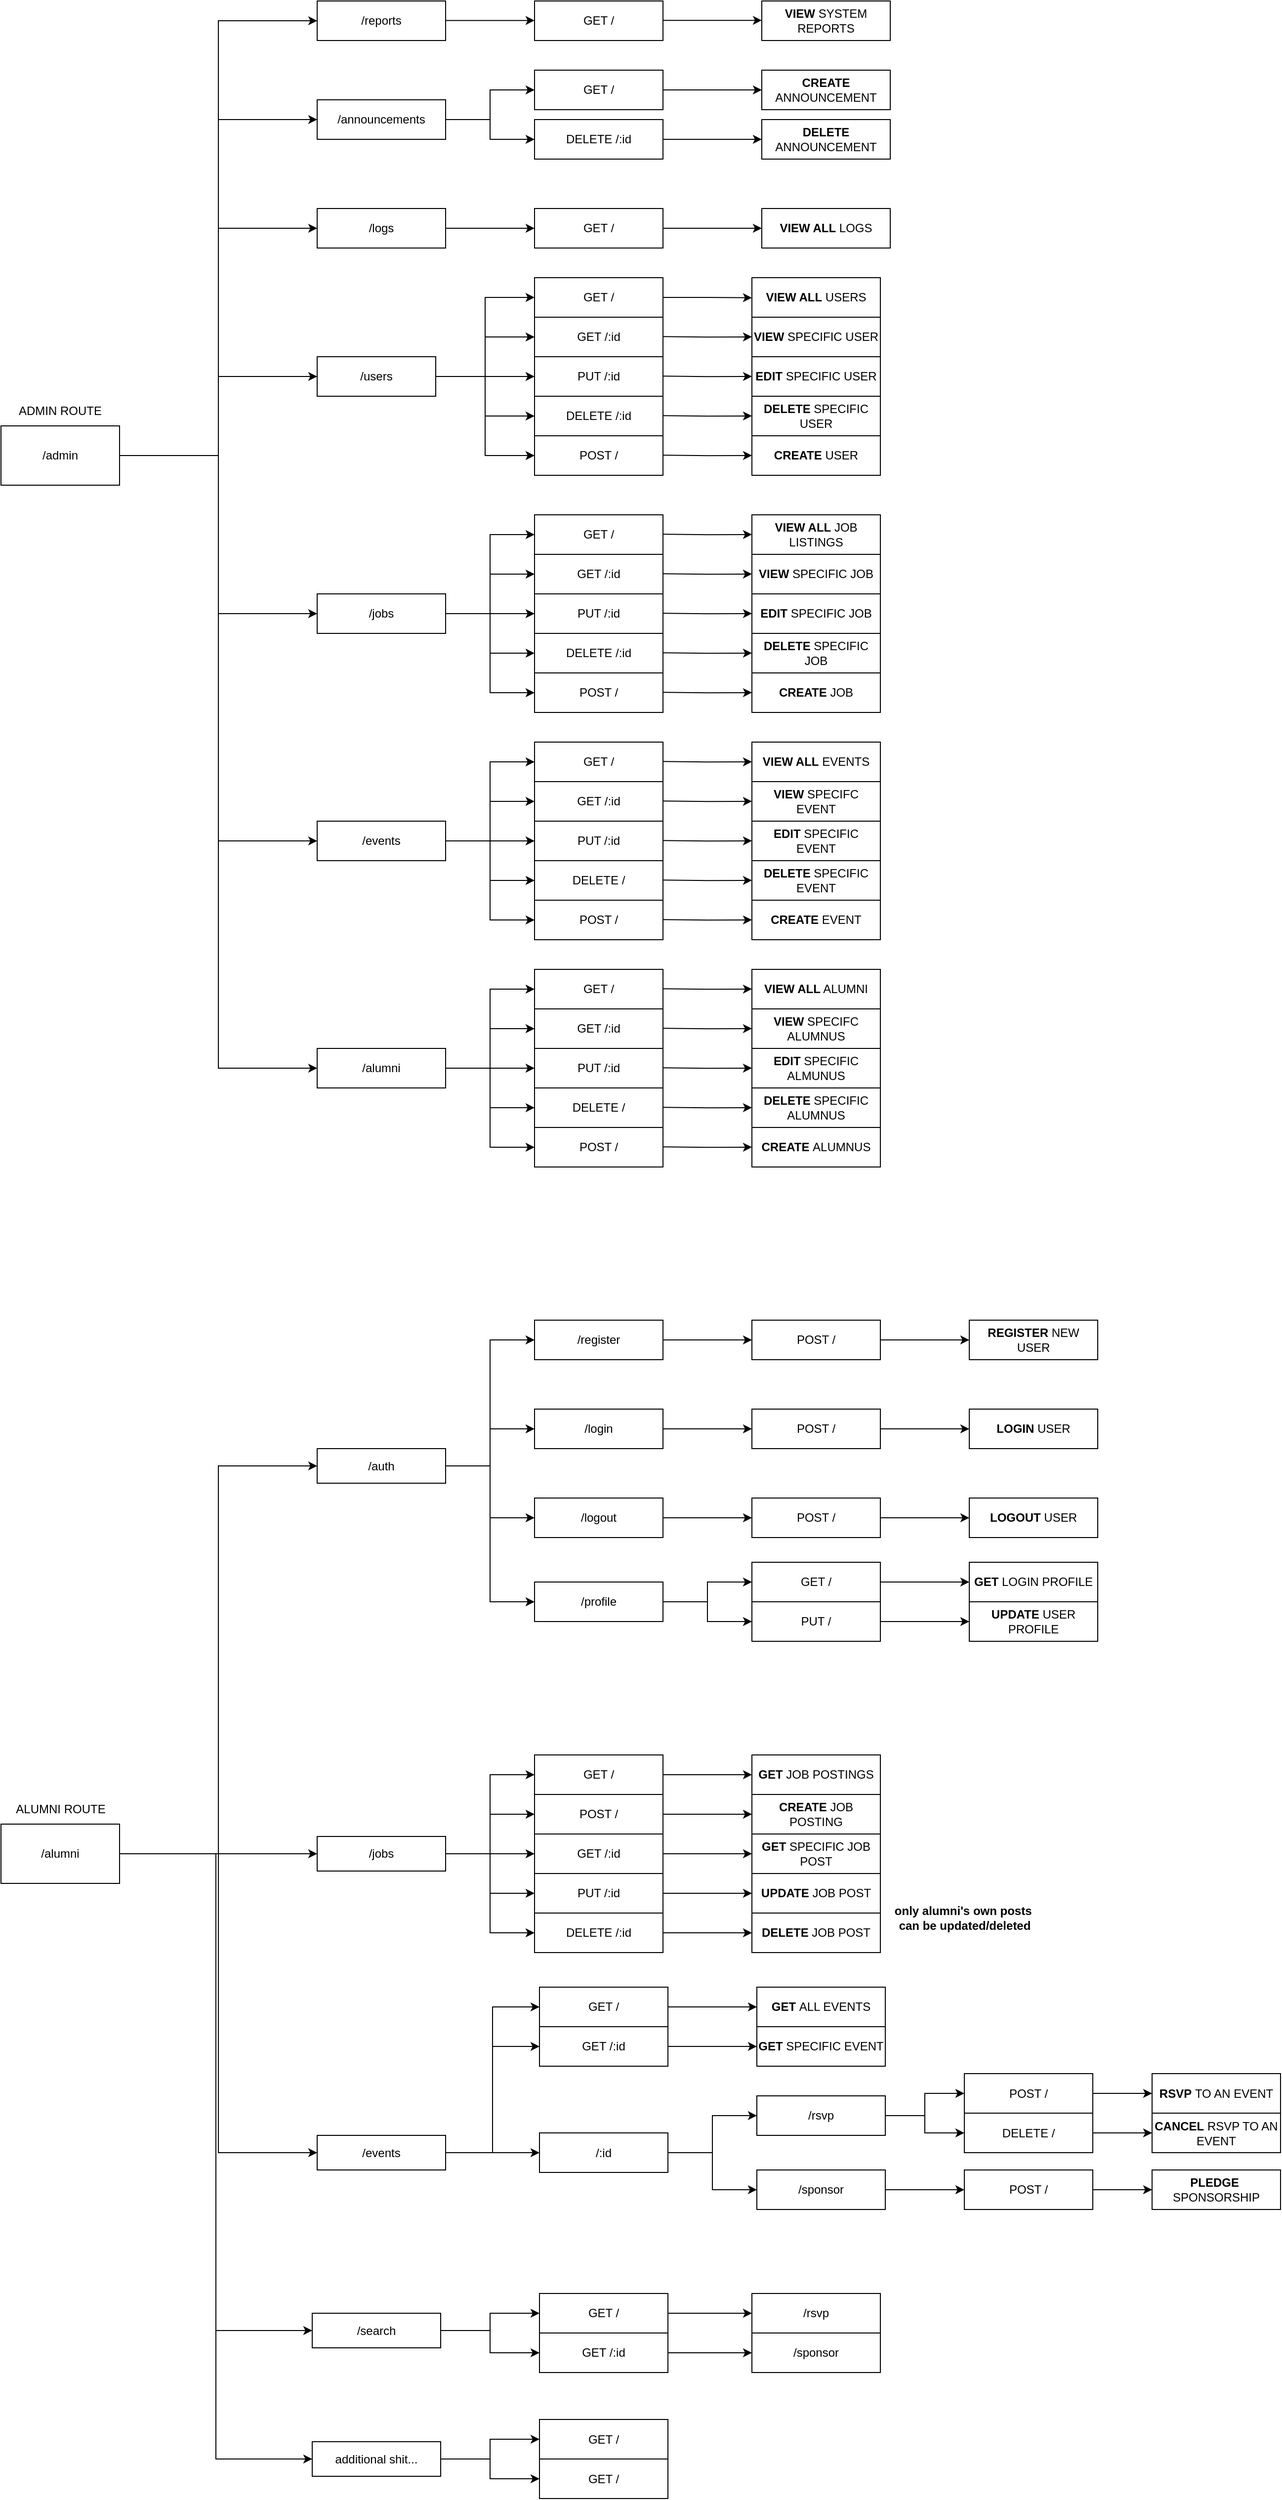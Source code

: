 <mxfile version="26.1.0">
  <diagram name="Page-1" id="yUIQEgfvc2s9LK88B_hY">
    <mxGraphModel grid="1" page="1" gridSize="10" guides="1" tooltips="1" connect="1" arrows="1" fold="1" pageScale="1" pageWidth="850" pageHeight="1100" background="#ffffff" math="0" shadow="0">
      <root>
        <mxCell id="0" />
        <mxCell id="1" parent="0" />
        <mxCell id="T10AydhiS3elsxW2Z5b7-191" style="edgeStyle=orthogonalEdgeStyle;rounded=0;orthogonalLoop=1;jettySize=auto;html=1;entryX=0;entryY=0.5;entryDx=0;entryDy=0;" edge="1" parent="1" source="T10AydhiS3elsxW2Z5b7-1" target="T10AydhiS3elsxW2Z5b7-16">
          <mxGeometry relative="1" as="geometry" />
        </mxCell>
        <mxCell id="T10AydhiS3elsxW2Z5b7-192" style="edgeStyle=orthogonalEdgeStyle;rounded=0;orthogonalLoop=1;jettySize=auto;html=1;entryX=0;entryY=0.5;entryDx=0;entryDy=0;" edge="1" parent="1" source="T10AydhiS3elsxW2Z5b7-1" target="T10AydhiS3elsxW2Z5b7-49">
          <mxGeometry relative="1" as="geometry" />
        </mxCell>
        <mxCell id="T10AydhiS3elsxW2Z5b7-193" style="edgeStyle=orthogonalEdgeStyle;rounded=0;orthogonalLoop=1;jettySize=auto;html=1;entryX=0;entryY=0.5;entryDx=0;entryDy=0;" edge="1" parent="1" source="T10AydhiS3elsxW2Z5b7-1" target="T10AydhiS3elsxW2Z5b7-72">
          <mxGeometry relative="1" as="geometry" />
        </mxCell>
        <mxCell id="T10AydhiS3elsxW2Z5b7-194" style="edgeStyle=orthogonalEdgeStyle;rounded=0;orthogonalLoop=1;jettySize=auto;html=1;entryX=0;entryY=0.5;entryDx=0;entryDy=0;" edge="1" parent="1" source="T10AydhiS3elsxW2Z5b7-1" target="T10AydhiS3elsxW2Z5b7-106">
          <mxGeometry relative="1" as="geometry" />
        </mxCell>
        <mxCell id="T10AydhiS3elsxW2Z5b7-195" style="edgeStyle=orthogonalEdgeStyle;rounded=0;orthogonalLoop=1;jettySize=auto;html=1;entryX=0;entryY=0.5;entryDx=0;entryDy=0;" edge="1" parent="1" source="T10AydhiS3elsxW2Z5b7-1" target="T10AydhiS3elsxW2Z5b7-11">
          <mxGeometry relative="1" as="geometry" />
        </mxCell>
        <mxCell id="T10AydhiS3elsxW2Z5b7-196" style="edgeStyle=orthogonalEdgeStyle;rounded=0;orthogonalLoop=1;jettySize=auto;html=1;entryX=0;entryY=0.5;entryDx=0;entryDy=0;" edge="1" parent="1" source="T10AydhiS3elsxW2Z5b7-1" target="T10AydhiS3elsxW2Z5b7-135">
          <mxGeometry relative="1" as="geometry" />
        </mxCell>
        <mxCell id="T10AydhiS3elsxW2Z5b7-197" style="edgeStyle=orthogonalEdgeStyle;rounded=0;orthogonalLoop=1;jettySize=auto;html=1;entryX=0;entryY=0.5;entryDx=0;entryDy=0;" edge="1" parent="1" source="T10AydhiS3elsxW2Z5b7-1" target="T10AydhiS3elsxW2Z5b7-153">
          <mxGeometry relative="1" as="geometry" />
        </mxCell>
        <mxCell id="T10AydhiS3elsxW2Z5b7-1" value="/admin" style="rounded=0;whiteSpace=wrap;html=1;" vertex="1" parent="1">
          <mxGeometry y="250" width="120" height="60" as="geometry" />
        </mxCell>
        <mxCell id="T10AydhiS3elsxW2Z5b7-19" style="edgeStyle=orthogonalEdgeStyle;rounded=0;orthogonalLoop=1;jettySize=auto;html=1;entryX=0;entryY=0.5;entryDx=0;entryDy=0;" edge="1" parent="1" source="T10AydhiS3elsxW2Z5b7-11" target="T10AydhiS3elsxW2Z5b7-20">
          <mxGeometry relative="1" as="geometry">
            <mxPoint x="540" y="80" as="targetPoint" />
          </mxGeometry>
        </mxCell>
        <mxCell id="T10AydhiS3elsxW2Z5b7-11" value="/logs" style="rounded=0;whiteSpace=wrap;html=1;" vertex="1" parent="1">
          <mxGeometry x="320" y="30" width="130" height="40" as="geometry" />
        </mxCell>
        <mxCell id="T10AydhiS3elsxW2Z5b7-160" style="edgeStyle=orthogonalEdgeStyle;rounded=0;orthogonalLoop=1;jettySize=auto;html=1;entryX=0;entryY=0.5;entryDx=0;entryDy=0;" edge="1" parent="1" source="T10AydhiS3elsxW2Z5b7-16" target="T10AydhiS3elsxW2Z5b7-21">
          <mxGeometry relative="1" as="geometry" />
        </mxCell>
        <mxCell id="T10AydhiS3elsxW2Z5b7-161" style="edgeStyle=orthogonalEdgeStyle;rounded=0;orthogonalLoop=1;jettySize=auto;html=1;" edge="1" parent="1" source="T10AydhiS3elsxW2Z5b7-16" target="T10AydhiS3elsxW2Z5b7-101">
          <mxGeometry relative="1" as="geometry" />
        </mxCell>
        <mxCell id="T10AydhiS3elsxW2Z5b7-162" style="edgeStyle=orthogonalEdgeStyle;rounded=0;orthogonalLoop=1;jettySize=auto;html=1;entryX=0;entryY=0.5;entryDx=0;entryDy=0;" edge="1" parent="1" source="T10AydhiS3elsxW2Z5b7-16" target="T10AydhiS3elsxW2Z5b7-34">
          <mxGeometry relative="1" as="geometry" />
        </mxCell>
        <mxCell id="T10AydhiS3elsxW2Z5b7-164" style="edgeStyle=orthogonalEdgeStyle;rounded=0;orthogonalLoop=1;jettySize=auto;html=1;entryX=0;entryY=0.5;entryDx=0;entryDy=0;" edge="1" parent="1" source="T10AydhiS3elsxW2Z5b7-16" target="T10AydhiS3elsxW2Z5b7-42">
          <mxGeometry relative="1" as="geometry" />
        </mxCell>
        <mxCell id="T10AydhiS3elsxW2Z5b7-198" style="edgeStyle=orthogonalEdgeStyle;rounded=0;orthogonalLoop=1;jettySize=auto;html=1;entryX=0;entryY=0.5;entryDx=0;entryDy=0;" edge="1" parent="1" source="T10AydhiS3elsxW2Z5b7-16" target="T10AydhiS3elsxW2Z5b7-35">
          <mxGeometry relative="1" as="geometry" />
        </mxCell>
        <mxCell id="T10AydhiS3elsxW2Z5b7-16" value="/users" style="rounded=0;whiteSpace=wrap;html=1;" vertex="1" parent="1">
          <mxGeometry x="320" y="180" width="120" height="40" as="geometry" />
        </mxCell>
        <mxCell id="T10AydhiS3elsxW2Z5b7-23" style="edgeStyle=orthogonalEdgeStyle;rounded=0;orthogonalLoop=1;jettySize=auto;html=1;entryX=0;entryY=0.5;entryDx=0;entryDy=0;" edge="1" parent="1" source="T10AydhiS3elsxW2Z5b7-20" target="T10AydhiS3elsxW2Z5b7-24">
          <mxGeometry relative="1" as="geometry">
            <mxPoint x="760" y="80" as="targetPoint" />
          </mxGeometry>
        </mxCell>
        <mxCell id="T10AydhiS3elsxW2Z5b7-20" value="GET /" style="rounded=0;whiteSpace=wrap;html=1;" vertex="1" parent="1">
          <mxGeometry x="540" y="30" width="130" height="40" as="geometry" />
        </mxCell>
        <mxCell id="T10AydhiS3elsxW2Z5b7-26" style="edgeStyle=orthogonalEdgeStyle;rounded=0;orthogonalLoop=1;jettySize=auto;html=1;exitX=1;exitY=0.5;exitDx=0;exitDy=0;" edge="1" parent="1" source="T10AydhiS3elsxW2Z5b7-21">
          <mxGeometry relative="1" as="geometry">
            <mxPoint x="760" y="120.333" as="targetPoint" />
          </mxGeometry>
        </mxCell>
        <mxCell id="T10AydhiS3elsxW2Z5b7-21" value="GET /" style="rounded=0;whiteSpace=wrap;html=1;" vertex="1" parent="1">
          <mxGeometry x="540" y="100" width="130" height="40" as="geometry" />
        </mxCell>
        <mxCell id="T10AydhiS3elsxW2Z5b7-24" value="&lt;b&gt;VIEW ALL&lt;/b&gt; LOGS" style="rounded=0;whiteSpace=wrap;html=1;" vertex="1" parent="1">
          <mxGeometry x="770" y="30" width="130" height="40" as="geometry" />
        </mxCell>
        <mxCell id="T10AydhiS3elsxW2Z5b7-27" value="&lt;b&gt;VIEW ALL&lt;/b&gt; USERS" style="rounded=0;whiteSpace=wrap;html=1;" vertex="1" parent="1">
          <mxGeometry x="760" y="100" width="130" height="40" as="geometry" />
        </mxCell>
        <mxCell id="T10AydhiS3elsxW2Z5b7-34" value="PUT /:id" style="rounded=0;whiteSpace=wrap;html=1;" vertex="1" parent="1">
          <mxGeometry x="540" y="180" width="130" height="40" as="geometry" />
        </mxCell>
        <mxCell id="T10AydhiS3elsxW2Z5b7-35" value="DELETE /:id" style="rounded=0;whiteSpace=wrap;html=1;" vertex="1" parent="1">
          <mxGeometry x="540" y="220" width="130" height="40" as="geometry" />
        </mxCell>
        <mxCell id="T10AydhiS3elsxW2Z5b7-36" style="edgeStyle=orthogonalEdgeStyle;rounded=0;orthogonalLoop=1;jettySize=auto;html=1;exitX=1;exitY=0.5;exitDx=0;exitDy=0;" edge="1" parent="1">
          <mxGeometry relative="1" as="geometry">
            <mxPoint x="760" y="199.913" as="targetPoint" />
            <mxPoint x="670" y="199.58" as="sourcePoint" />
          </mxGeometry>
        </mxCell>
        <mxCell id="T10AydhiS3elsxW2Z5b7-37" style="edgeStyle=orthogonalEdgeStyle;rounded=0;orthogonalLoop=1;jettySize=auto;html=1;exitX=1;exitY=0.5;exitDx=0;exitDy=0;" edge="1" parent="1">
          <mxGeometry relative="1" as="geometry">
            <mxPoint x="760" y="239.913" as="targetPoint" />
            <mxPoint x="670" y="239.58" as="sourcePoint" />
          </mxGeometry>
        </mxCell>
        <mxCell id="T10AydhiS3elsxW2Z5b7-38" value="&lt;b&gt;EDIT &lt;/b&gt;SPECIFIC USER" style="rounded=0;whiteSpace=wrap;html=1;" vertex="1" parent="1">
          <mxGeometry x="760" y="180" width="130" height="40" as="geometry" />
        </mxCell>
        <mxCell id="T10AydhiS3elsxW2Z5b7-39" value="&lt;b&gt;DELETE &lt;/b&gt;SPECIFIC USER" style="rounded=0;whiteSpace=wrap;html=1;" vertex="1" parent="1">
          <mxGeometry x="760" y="220" width="130" height="40" as="geometry" />
        </mxCell>
        <mxCell id="T10AydhiS3elsxW2Z5b7-42" value="POST /" style="rounded=0;whiteSpace=wrap;html=1;" vertex="1" parent="1">
          <mxGeometry x="540" y="260" width="130" height="40" as="geometry" />
        </mxCell>
        <mxCell id="T10AydhiS3elsxW2Z5b7-44" style="edgeStyle=orthogonalEdgeStyle;rounded=0;orthogonalLoop=1;jettySize=auto;html=1;exitX=1;exitY=0.5;exitDx=0;exitDy=0;" edge="1" parent="1">
          <mxGeometry relative="1" as="geometry">
            <mxPoint x="760" y="279.913" as="targetPoint" />
            <mxPoint x="670" y="279.58" as="sourcePoint" />
          </mxGeometry>
        </mxCell>
        <mxCell id="T10AydhiS3elsxW2Z5b7-45" value="&lt;b&gt;CREATE&lt;/b&gt;&amp;nbsp;USER" style="rounded=0;whiteSpace=wrap;html=1;" vertex="1" parent="1">
          <mxGeometry x="760" y="260" width="130" height="40" as="geometry" />
        </mxCell>
        <mxCell id="T10AydhiS3elsxW2Z5b7-48" value="ADMIN ROUTE" style="text;html=1;align=center;verticalAlign=middle;whiteSpace=wrap;rounded=0;" vertex="1" parent="1">
          <mxGeometry x="15" y="220" width="90" height="30" as="geometry" />
        </mxCell>
        <mxCell id="T10AydhiS3elsxW2Z5b7-175" style="edgeStyle=orthogonalEdgeStyle;rounded=0;orthogonalLoop=1;jettySize=auto;html=1;entryX=0;entryY=0.5;entryDx=0;entryDy=0;" edge="1" parent="1" source="T10AydhiS3elsxW2Z5b7-49" target="T10AydhiS3elsxW2Z5b7-55">
          <mxGeometry relative="1" as="geometry" />
        </mxCell>
        <mxCell id="T10AydhiS3elsxW2Z5b7-176" style="edgeStyle=orthogonalEdgeStyle;rounded=0;orthogonalLoop=1;jettySize=auto;html=1;entryX=0;entryY=0.5;entryDx=0;entryDy=0;" edge="1" parent="1" source="T10AydhiS3elsxW2Z5b7-49" target="T10AydhiS3elsxW2Z5b7-56">
          <mxGeometry relative="1" as="geometry" />
        </mxCell>
        <mxCell id="T10AydhiS3elsxW2Z5b7-177" style="edgeStyle=orthogonalEdgeStyle;rounded=0;orthogonalLoop=1;jettySize=auto;html=1;entryX=0;entryY=0.5;entryDx=0;entryDy=0;" edge="1" parent="1" source="T10AydhiS3elsxW2Z5b7-49" target="T10AydhiS3elsxW2Z5b7-66">
          <mxGeometry relative="1" as="geometry" />
        </mxCell>
        <mxCell id="T10AydhiS3elsxW2Z5b7-178" style="edgeStyle=orthogonalEdgeStyle;rounded=0;orthogonalLoop=1;jettySize=auto;html=1;entryX=0;entryY=0.5;entryDx=0;entryDy=0;" edge="1" parent="1" source="T10AydhiS3elsxW2Z5b7-49" target="T10AydhiS3elsxW2Z5b7-69">
          <mxGeometry relative="1" as="geometry" />
        </mxCell>
        <mxCell id="T10AydhiS3elsxW2Z5b7-179" style="edgeStyle=orthogonalEdgeStyle;rounded=0;orthogonalLoop=1;jettySize=auto;html=1;entryX=0;entryY=0.5;entryDx=0;entryDy=0;" edge="1" parent="1" source="T10AydhiS3elsxW2Z5b7-49" target="T10AydhiS3elsxW2Z5b7-62">
          <mxGeometry relative="1" as="geometry" />
        </mxCell>
        <mxCell id="T10AydhiS3elsxW2Z5b7-49" value="/jobs" style="rounded=0;whiteSpace=wrap;html=1;" vertex="1" parent="1">
          <mxGeometry x="320" y="420" width="130" height="40" as="geometry" />
        </mxCell>
        <mxCell id="T10AydhiS3elsxW2Z5b7-55" value="GET /" style="rounded=0;whiteSpace=wrap;html=1;" vertex="1" parent="1">
          <mxGeometry x="540" y="340" width="130" height="40" as="geometry" />
        </mxCell>
        <mxCell id="T10AydhiS3elsxW2Z5b7-56" value="GET /:id" style="rounded=0;whiteSpace=wrap;html=1;" vertex="1" parent="1">
          <mxGeometry x="540" y="380" width="130" height="40" as="geometry" />
        </mxCell>
        <mxCell id="T10AydhiS3elsxW2Z5b7-57" style="edgeStyle=orthogonalEdgeStyle;rounded=0;orthogonalLoop=1;jettySize=auto;html=1;exitX=1;exitY=0.5;exitDx=0;exitDy=0;" edge="1" parent="1">
          <mxGeometry relative="1" as="geometry">
            <mxPoint x="760" y="359.913" as="targetPoint" />
            <mxPoint x="670" y="359.58" as="sourcePoint" />
          </mxGeometry>
        </mxCell>
        <mxCell id="T10AydhiS3elsxW2Z5b7-58" value="&lt;b&gt;VIEW ALL&lt;/b&gt; JOB LISTINGS" style="rounded=0;whiteSpace=wrap;html=1;" vertex="1" parent="1">
          <mxGeometry x="760" y="340" width="130" height="40" as="geometry" />
        </mxCell>
        <mxCell id="T10AydhiS3elsxW2Z5b7-60" style="edgeStyle=orthogonalEdgeStyle;rounded=0;orthogonalLoop=1;jettySize=auto;html=1;exitX=1;exitY=0.5;exitDx=0;exitDy=0;" edge="1" parent="1">
          <mxGeometry relative="1" as="geometry">
            <mxPoint x="760" y="519.913" as="targetPoint" />
            <mxPoint x="670" y="519.58" as="sourcePoint" />
          </mxGeometry>
        </mxCell>
        <mxCell id="T10AydhiS3elsxW2Z5b7-61" value="&lt;b&gt;VIEW &lt;/b&gt;SPECIFIC JOB" style="rounded=0;whiteSpace=wrap;html=1;" vertex="1" parent="1">
          <mxGeometry x="760" y="380" width="130" height="40" as="geometry" />
        </mxCell>
        <mxCell id="T10AydhiS3elsxW2Z5b7-62" value="POST /" style="rounded=0;whiteSpace=wrap;html=1;" vertex="1" parent="1">
          <mxGeometry x="540" y="500" width="130" height="40" as="geometry" />
        </mxCell>
        <mxCell id="T10AydhiS3elsxW2Z5b7-63" value="&lt;b&gt;CREATE&lt;/b&gt;&amp;nbsp;JOB" style="rounded=0;whiteSpace=wrap;html=1;" vertex="1" parent="1">
          <mxGeometry x="760" y="500" width="130" height="40" as="geometry" />
        </mxCell>
        <mxCell id="T10AydhiS3elsxW2Z5b7-65" style="edgeStyle=orthogonalEdgeStyle;rounded=0;orthogonalLoop=1;jettySize=auto;html=1;exitX=1;exitY=0.5;exitDx=0;exitDy=0;" edge="1" parent="1">
          <mxGeometry relative="1" as="geometry">
            <mxPoint x="760" y="439.913" as="targetPoint" />
            <mxPoint x="670" y="439.58" as="sourcePoint" />
          </mxGeometry>
        </mxCell>
        <mxCell id="T10AydhiS3elsxW2Z5b7-66" value="PUT /:id" style="rounded=0;whiteSpace=wrap;html=1;" vertex="1" parent="1">
          <mxGeometry x="540" y="420" width="130" height="40" as="geometry" />
        </mxCell>
        <mxCell id="T10AydhiS3elsxW2Z5b7-67" style="edgeStyle=orthogonalEdgeStyle;rounded=0;orthogonalLoop=1;jettySize=auto;html=1;exitX=1;exitY=0.5;exitDx=0;exitDy=0;" edge="1" parent="1">
          <mxGeometry relative="1" as="geometry">
            <mxPoint x="760" y="479.913" as="targetPoint" />
            <mxPoint x="670" y="479.58" as="sourcePoint" />
          </mxGeometry>
        </mxCell>
        <mxCell id="T10AydhiS3elsxW2Z5b7-68" value="&lt;b&gt;EDIT&lt;/b&gt;&amp;nbsp;SPECIFIC JOB" style="rounded=0;whiteSpace=wrap;html=1;" vertex="1" parent="1">
          <mxGeometry x="760" y="420" width="130" height="40" as="geometry" />
        </mxCell>
        <mxCell id="T10AydhiS3elsxW2Z5b7-69" value="DELETE /:id" style="rounded=0;whiteSpace=wrap;html=1;" vertex="1" parent="1">
          <mxGeometry x="540" y="460" width="130" height="40" as="geometry" />
        </mxCell>
        <mxCell id="T10AydhiS3elsxW2Z5b7-70" style="edgeStyle=orthogonalEdgeStyle;rounded=0;orthogonalLoop=1;jettySize=auto;html=1;exitX=1;exitY=0.5;exitDx=0;exitDy=0;" edge="1" parent="1">
          <mxGeometry relative="1" as="geometry">
            <mxPoint x="760" y="399.913" as="targetPoint" />
            <mxPoint x="670" y="399.58" as="sourcePoint" />
          </mxGeometry>
        </mxCell>
        <mxCell id="T10AydhiS3elsxW2Z5b7-71" value="&lt;b&gt;DELETE&lt;/b&gt;&amp;nbsp;SPECIFIC JOB" style="rounded=0;whiteSpace=wrap;html=1;" vertex="1" parent="1">
          <mxGeometry x="760" y="460" width="130" height="40" as="geometry" />
        </mxCell>
        <mxCell id="T10AydhiS3elsxW2Z5b7-180" style="edgeStyle=orthogonalEdgeStyle;rounded=0;orthogonalLoop=1;jettySize=auto;html=1;entryX=0;entryY=0.5;entryDx=0;entryDy=0;" edge="1" parent="1" source="T10AydhiS3elsxW2Z5b7-72" target="T10AydhiS3elsxW2Z5b7-86">
          <mxGeometry relative="1" as="geometry" />
        </mxCell>
        <mxCell id="T10AydhiS3elsxW2Z5b7-181" style="edgeStyle=orthogonalEdgeStyle;rounded=0;orthogonalLoop=1;jettySize=auto;html=1;entryX=0;entryY=0.5;entryDx=0;entryDy=0;" edge="1" parent="1" source="T10AydhiS3elsxW2Z5b7-72" target="T10AydhiS3elsxW2Z5b7-90">
          <mxGeometry relative="1" as="geometry" />
        </mxCell>
        <mxCell id="T10AydhiS3elsxW2Z5b7-182" style="edgeStyle=orthogonalEdgeStyle;rounded=0;orthogonalLoop=1;jettySize=auto;html=1;entryX=0;entryY=0.5;entryDx=0;entryDy=0;" edge="1" parent="1" source="T10AydhiS3elsxW2Z5b7-72" target="T10AydhiS3elsxW2Z5b7-88">
          <mxGeometry relative="1" as="geometry" />
        </mxCell>
        <mxCell id="T10AydhiS3elsxW2Z5b7-184" style="edgeStyle=orthogonalEdgeStyle;rounded=0;orthogonalLoop=1;jettySize=auto;html=1;entryX=0;entryY=0.5;entryDx=0;entryDy=0;" edge="1" parent="1" source="T10AydhiS3elsxW2Z5b7-72" target="T10AydhiS3elsxW2Z5b7-89">
          <mxGeometry relative="1" as="geometry" />
        </mxCell>
        <mxCell id="T10AydhiS3elsxW2Z5b7-185" style="edgeStyle=orthogonalEdgeStyle;rounded=0;orthogonalLoop=1;jettySize=auto;html=1;entryX=0;entryY=0.5;entryDx=0;entryDy=0;" edge="1" parent="1" source="T10AydhiS3elsxW2Z5b7-72" target="T10AydhiS3elsxW2Z5b7-87">
          <mxGeometry relative="1" as="geometry" />
        </mxCell>
        <mxCell id="T10AydhiS3elsxW2Z5b7-72" value="/events" style="rounded=0;whiteSpace=wrap;html=1;" vertex="1" parent="1">
          <mxGeometry x="320" y="650" width="130" height="40" as="geometry" />
        </mxCell>
        <mxCell id="T10AydhiS3elsxW2Z5b7-86" value="GET /" style="rounded=0;whiteSpace=wrap;html=1;" vertex="1" parent="1">
          <mxGeometry x="540" y="570" width="130" height="40" as="geometry" />
        </mxCell>
        <mxCell id="T10AydhiS3elsxW2Z5b7-87" value="POST /" style="rounded=0;whiteSpace=wrap;html=1;" vertex="1" parent="1">
          <mxGeometry x="540" y="730" width="130" height="40" as="geometry" />
        </mxCell>
        <mxCell id="T10AydhiS3elsxW2Z5b7-88" value="PUT /:id" style="rounded=0;whiteSpace=wrap;html=1;" vertex="1" parent="1">
          <mxGeometry x="540" y="650" width="130" height="40" as="geometry" />
        </mxCell>
        <mxCell id="T10AydhiS3elsxW2Z5b7-89" value="DELETE /" style="rounded=0;whiteSpace=wrap;html=1;" vertex="1" parent="1">
          <mxGeometry x="540" y="690" width="130" height="40" as="geometry" />
        </mxCell>
        <mxCell id="T10AydhiS3elsxW2Z5b7-90" value="GET /:id" style="rounded=0;whiteSpace=wrap;html=1;" vertex="1" parent="1">
          <mxGeometry x="540" y="610" width="130" height="40" as="geometry" />
        </mxCell>
        <mxCell id="T10AydhiS3elsxW2Z5b7-91" style="edgeStyle=orthogonalEdgeStyle;rounded=0;orthogonalLoop=1;jettySize=auto;html=1;exitX=1;exitY=0.5;exitDx=0;exitDy=0;" edge="1" parent="1">
          <mxGeometry relative="1" as="geometry">
            <mxPoint x="760" y="589.913" as="targetPoint" />
            <mxPoint x="670" y="589.58" as="sourcePoint" />
          </mxGeometry>
        </mxCell>
        <mxCell id="T10AydhiS3elsxW2Z5b7-92" value="&lt;b&gt;VIEW ALL&lt;/b&gt; EVENTS" style="rounded=0;whiteSpace=wrap;html=1;" vertex="1" parent="1">
          <mxGeometry x="760" y="570" width="130" height="40" as="geometry" />
        </mxCell>
        <mxCell id="T10AydhiS3elsxW2Z5b7-93" style="edgeStyle=orthogonalEdgeStyle;rounded=0;orthogonalLoop=1;jettySize=auto;html=1;exitX=1;exitY=0.5;exitDx=0;exitDy=0;" edge="1" parent="1">
          <mxGeometry relative="1" as="geometry">
            <mxPoint x="760" y="749.913" as="targetPoint" />
            <mxPoint x="670" y="749.58" as="sourcePoint" />
          </mxGeometry>
        </mxCell>
        <mxCell id="T10AydhiS3elsxW2Z5b7-94" value="&lt;b&gt;CREATE&lt;/b&gt;&amp;nbsp;EVENT" style="rounded=0;whiteSpace=wrap;html=1;" vertex="1" parent="1">
          <mxGeometry x="760" y="730" width="130" height="40" as="geometry" />
        </mxCell>
        <mxCell id="T10AydhiS3elsxW2Z5b7-95" value="&lt;b&gt;EDIT &lt;/b&gt;SPECIFIC EVENT" style="rounded=0;whiteSpace=wrap;html=1;" vertex="1" parent="1">
          <mxGeometry x="760" y="650" width="130" height="40" as="geometry" />
        </mxCell>
        <mxCell id="T10AydhiS3elsxW2Z5b7-96" style="edgeStyle=orthogonalEdgeStyle;rounded=0;orthogonalLoop=1;jettySize=auto;html=1;exitX=1;exitY=0.5;exitDx=0;exitDy=0;" edge="1" parent="1">
          <mxGeometry relative="1" as="geometry">
            <mxPoint x="760" y="669.913" as="targetPoint" />
            <mxPoint x="670" y="669.58" as="sourcePoint" />
          </mxGeometry>
        </mxCell>
        <mxCell id="T10AydhiS3elsxW2Z5b7-97" style="edgeStyle=orthogonalEdgeStyle;rounded=0;orthogonalLoop=1;jettySize=auto;html=1;exitX=1;exitY=0.5;exitDx=0;exitDy=0;" edge="1" parent="1">
          <mxGeometry relative="1" as="geometry">
            <mxPoint x="760" y="709.913" as="targetPoint" />
            <mxPoint x="670" y="709.58" as="sourcePoint" />
          </mxGeometry>
        </mxCell>
        <mxCell id="T10AydhiS3elsxW2Z5b7-98" value="&lt;b&gt;DELETE &lt;/b&gt;SPECIFIC EVENT&lt;span style=&quot;color: rgba(0, 0, 0, 0); font-family: monospace; font-size: 0px; text-align: start; text-wrap-mode: nowrap;&quot;&gt;%3CmxGraphModel%3E%3Croot%3E%3CmxCell%20id%3D%220%22%2F%3E%3CmxCell%20id%3D%221%22%20parent%3D%220%22%2F%3E%3CmxCell%20id%3D%222%22%20value%3D%22GET%20%2F%3Aid%22%20style%3D%22rounded%3D0%3BwhiteSpace%3Dwrap%3Bhtml%3D1%3B%22%20vertex%3D%221%22%20parent%3D%221%22%3E%3CmxGeometry%20x%3D%22540%22%20y%3D%22280%22%20width%3D%22130%22%20height%3D%2240%22%20as%3D%22geometry%22%2F%3E%3C%2FmxCell%3E%3CmxCell%20id%3D%223%22%20style%3D%22edgeStyle%3DorthogonalEdgeStyle%3Brounded%3D0%3BorthogonalLoop%3D1%3BjettySize%3Dauto%3Bhtml%3D1%3BexitX%3D1%3BexitY%3D0.5%3BexitDx%3D0%3BexitDy%3D0%3B%22%20edge%3D%221%22%20parent%3D%221%22%3E%3CmxGeometry%20relative%3D%221%22%20as%3D%22geometry%22%3E%3CmxPoint%20x%3D%22760%22%20y%3D%22299.913%22%20as%3D%22targetPoint%22%2F%3E%3CmxPoint%20x%3D%22670%22%20y%3D%22299.58%22%20as%3D%22sourcePoint%22%2F%3E%3C%2FmxGeometry%3E%3C%2FmxCell%3E%3CmxCell%20id%3D%224%22%20value%3D%22%26lt%3Bb%26gt%3BVIEW%20USER%26lt%3B%2Fb%26gt%3B%20BY%20ID%22%20style%3D%22rounded%3D0%3BwhiteSpace%3Dwrap%3Bhtml%3D1%3B%22%20vertex%3D%221%22%20parent%3D%221%22%3E%3CmxGeometry%20x%3D%22760%22%20y%3D%22280%22%20width%3D%22130%22%20height%3D%2240%22%20as%3D%22geometry%22%2F%3E%3C%2FmxCell%3E%3C%2Froot%3E%3C%2FmxGraphModel%3E E&lt;/span&gt;" style="rounded=0;whiteSpace=wrap;html=1;" vertex="1" parent="1">
          <mxGeometry x="760" y="690" width="130" height="40" as="geometry" />
        </mxCell>
        <mxCell id="T10AydhiS3elsxW2Z5b7-99" style="edgeStyle=orthogonalEdgeStyle;rounded=0;orthogonalLoop=1;jettySize=auto;html=1;exitX=1;exitY=0.5;exitDx=0;exitDy=0;" edge="1" parent="1">
          <mxGeometry relative="1" as="geometry">
            <mxPoint x="760" y="629.913" as="targetPoint" />
            <mxPoint x="670" y="629.58" as="sourcePoint" />
          </mxGeometry>
        </mxCell>
        <mxCell id="T10AydhiS3elsxW2Z5b7-100" value="&lt;b&gt;VIEW &lt;/b&gt;SPECIFC EVENT" style="rounded=0;whiteSpace=wrap;html=1;" vertex="1" parent="1">
          <mxGeometry x="760" y="610" width="130" height="40" as="geometry" />
        </mxCell>
        <mxCell id="T10AydhiS3elsxW2Z5b7-101" value="GET /:id" style="rounded=0;whiteSpace=wrap;html=1;" vertex="1" parent="1">
          <mxGeometry x="540" y="140" width="130" height="40" as="geometry" />
        </mxCell>
        <mxCell id="T10AydhiS3elsxW2Z5b7-102" style="edgeStyle=orthogonalEdgeStyle;rounded=0;orthogonalLoop=1;jettySize=auto;html=1;exitX=1;exitY=0.5;exitDx=0;exitDy=0;" edge="1" parent="1">
          <mxGeometry relative="1" as="geometry">
            <mxPoint x="760" y="159.913" as="targetPoint" />
            <mxPoint x="670" y="159.58" as="sourcePoint" />
          </mxGeometry>
        </mxCell>
        <mxCell id="T10AydhiS3elsxW2Z5b7-103" value="&lt;b&gt;VIEW &lt;/b&gt;SPECIFIC USER" style="rounded=0;whiteSpace=wrap;html=1;" vertex="1" parent="1">
          <mxGeometry x="760" y="140" width="130" height="40" as="geometry" />
        </mxCell>
        <mxCell id="T10AydhiS3elsxW2Z5b7-186" style="edgeStyle=orthogonalEdgeStyle;rounded=0;orthogonalLoop=1;jettySize=auto;html=1;entryX=0;entryY=0.5;entryDx=0;entryDy=0;" edge="1" parent="1" source="T10AydhiS3elsxW2Z5b7-106" target="T10AydhiS3elsxW2Z5b7-117">
          <mxGeometry relative="1" as="geometry" />
        </mxCell>
        <mxCell id="T10AydhiS3elsxW2Z5b7-187" style="edgeStyle=orthogonalEdgeStyle;rounded=0;orthogonalLoop=1;jettySize=auto;html=1;entryX=0;entryY=0.5;entryDx=0;entryDy=0;" edge="1" parent="1" source="T10AydhiS3elsxW2Z5b7-106" target="T10AydhiS3elsxW2Z5b7-121">
          <mxGeometry relative="1" as="geometry" />
        </mxCell>
        <mxCell id="T10AydhiS3elsxW2Z5b7-188" style="edgeStyle=orthogonalEdgeStyle;rounded=0;orthogonalLoop=1;jettySize=auto;html=1;entryX=0;entryY=0.5;entryDx=0;entryDy=0;" edge="1" parent="1" source="T10AydhiS3elsxW2Z5b7-106" target="T10AydhiS3elsxW2Z5b7-119">
          <mxGeometry relative="1" as="geometry" />
        </mxCell>
        <mxCell id="T10AydhiS3elsxW2Z5b7-190" style="edgeStyle=orthogonalEdgeStyle;rounded=0;orthogonalLoop=1;jettySize=auto;html=1;entryX=0;entryY=0.5;entryDx=0;entryDy=0;" edge="1" parent="1" source="T10AydhiS3elsxW2Z5b7-106" target="T10AydhiS3elsxW2Z5b7-118">
          <mxGeometry relative="1" as="geometry" />
        </mxCell>
        <mxCell id="T10AydhiS3elsxW2Z5b7-106" value="/alumni" style="rounded=0;whiteSpace=wrap;html=1;" vertex="1" parent="1">
          <mxGeometry x="320" y="880" width="130" height="40" as="geometry" />
        </mxCell>
        <mxCell id="T10AydhiS3elsxW2Z5b7-117" value="GET /" style="rounded=0;whiteSpace=wrap;html=1;" vertex="1" parent="1">
          <mxGeometry x="540" y="800" width="130" height="40" as="geometry" />
        </mxCell>
        <mxCell id="T10AydhiS3elsxW2Z5b7-118" value="POST /" style="rounded=0;whiteSpace=wrap;html=1;" vertex="1" parent="1">
          <mxGeometry x="540" y="960" width="130" height="40" as="geometry" />
        </mxCell>
        <mxCell id="T10AydhiS3elsxW2Z5b7-119" value="PUT /:id" style="rounded=0;whiteSpace=wrap;html=1;" vertex="1" parent="1">
          <mxGeometry x="540" y="880" width="130" height="40" as="geometry" />
        </mxCell>
        <mxCell id="T10AydhiS3elsxW2Z5b7-120" value="DELETE /" style="rounded=0;whiteSpace=wrap;html=1;" vertex="1" parent="1">
          <mxGeometry x="540" y="920" width="130" height="40" as="geometry" />
        </mxCell>
        <mxCell id="T10AydhiS3elsxW2Z5b7-121" value="GET /:id" style="rounded=0;whiteSpace=wrap;html=1;" vertex="1" parent="1">
          <mxGeometry x="540" y="840" width="130" height="40" as="geometry" />
        </mxCell>
        <mxCell id="T10AydhiS3elsxW2Z5b7-122" style="edgeStyle=orthogonalEdgeStyle;rounded=0;orthogonalLoop=1;jettySize=auto;html=1;exitX=1;exitY=0.5;exitDx=0;exitDy=0;" edge="1" parent="1">
          <mxGeometry relative="1" as="geometry">
            <mxPoint x="760" y="819.913" as="targetPoint" />
            <mxPoint x="670" y="819.58" as="sourcePoint" />
          </mxGeometry>
        </mxCell>
        <mxCell id="T10AydhiS3elsxW2Z5b7-123" value="&lt;b&gt;VIEW ALL&lt;/b&gt; ALUMNI" style="rounded=0;whiteSpace=wrap;html=1;" vertex="1" parent="1">
          <mxGeometry x="760" y="800" width="130" height="40" as="geometry" />
        </mxCell>
        <mxCell id="T10AydhiS3elsxW2Z5b7-124" style="edgeStyle=orthogonalEdgeStyle;rounded=0;orthogonalLoop=1;jettySize=auto;html=1;exitX=1;exitY=0.5;exitDx=0;exitDy=0;" edge="1" parent="1">
          <mxGeometry relative="1" as="geometry">
            <mxPoint x="760" y="979.913" as="targetPoint" />
            <mxPoint x="670" y="979.58" as="sourcePoint" />
          </mxGeometry>
        </mxCell>
        <mxCell id="T10AydhiS3elsxW2Z5b7-125" value="&lt;b&gt;CREATE&lt;/b&gt;&amp;nbsp;ALUMNUS" style="rounded=0;whiteSpace=wrap;html=1;" vertex="1" parent="1">
          <mxGeometry x="760" y="960" width="130" height="40" as="geometry" />
        </mxCell>
        <mxCell id="T10AydhiS3elsxW2Z5b7-126" value="&lt;b&gt;EDIT &lt;/b&gt;SPECIFIC ALMUNUS" style="rounded=0;whiteSpace=wrap;html=1;" vertex="1" parent="1">
          <mxGeometry x="760" y="880" width="130" height="40" as="geometry" />
        </mxCell>
        <mxCell id="T10AydhiS3elsxW2Z5b7-127" style="edgeStyle=orthogonalEdgeStyle;rounded=0;orthogonalLoop=1;jettySize=auto;html=1;exitX=1;exitY=0.5;exitDx=0;exitDy=0;" edge="1" parent="1">
          <mxGeometry relative="1" as="geometry">
            <mxPoint x="760" y="899.913" as="targetPoint" />
            <mxPoint x="670" y="899.58" as="sourcePoint" />
          </mxGeometry>
        </mxCell>
        <mxCell id="T10AydhiS3elsxW2Z5b7-128" style="edgeStyle=orthogonalEdgeStyle;rounded=0;orthogonalLoop=1;jettySize=auto;html=1;exitX=1;exitY=0.5;exitDx=0;exitDy=0;" edge="1" parent="1">
          <mxGeometry relative="1" as="geometry">
            <mxPoint x="760" y="939.913" as="targetPoint" />
            <mxPoint x="670" y="939.58" as="sourcePoint" />
          </mxGeometry>
        </mxCell>
        <mxCell id="T10AydhiS3elsxW2Z5b7-129" value="&lt;b&gt;DELETE &lt;/b&gt;SPECIFIC ALUMNUS&lt;span style=&quot;color: rgba(0, 0, 0, 0); font-family: monospace; font-size: 0px; text-align: start; text-wrap-mode: nowrap;&quot;&gt;%3CmxGraphModel%3E%3Croot%3E%3CmxCell%20id%3D%220%22%2F%3E%3CmxCell%20id%3D%221%22%20parent%3D%220%22%2F%3E%3CmxCell%20id%3D%222%22%20value%3D%22GET%20%2F%3Aid%22%20style%3D%22rounded%3D0%3BwhiteSpace%3Dwrap%3Bhtml%3D1%3B%22%20vertex%3D%221%22%20parent%3D%221%22%3E%3CmxGeometry%20x%3D%22540%22%20y%3D%22280%22%20width%3D%22130%22%20height%3D%2240%22%20as%3D%22geometry%22%2F%3E%3C%2FmxCell%3E%3CmxCell%20id%3D%223%22%20style%3D%22edgeStyle%3DorthogonalEdgeStyle%3Brounded%3D0%3BorthogonalLoop%3D1%3BjettySize%3Dauto%3Bhtml%3D1%3BexitX%3D1%3BexitY%3D0.5%3BexitDx%3D0%3BexitDy%3D0%3B%22%20edge%3D%221%22%20parent%3D%221%22%3E%3CmxGeometry%20relative%3D%221%22%20as%3D%22geometry%22%3E%3CmxPoint%20x%3D%22760%22%20y%3D%22299.913%22%20as%3D%22targetPoint%22%2F%3E%3CmxPoint%20x%3D%22670%22%20y%3D%22299.58%22%20as%3D%22sourcePoint%22%2F%3E%3C%2FmxGeometry%3E%3C%2FmxCell%3E%3CmxCell%20id%3D%224%22%20value%3D%22%26lt%3Bb%26gt%3BVIEW%20USER%26lt%3B%2Fb%26gt%3B%20BY%20ID%22%20style%3D%22rounded%3D0%3BwhiteSpace%3Dwrap%3Bhtml%3D1%3B%22%20vertex%3D%221%22%20parent%3D%221%22%3E%3CmxGeometry%20x%3D%22760%22%20y%3D%22280%22%20width%3D%22130%22%20height%3D%2240%22%20as%3D%22geometry%22%2F%3E%3C%2FmxCell%3E%3C%2Froot%3E%3C%2FmxGraphModel%3E E&lt;/span&gt;" style="rounded=0;whiteSpace=wrap;html=1;" vertex="1" parent="1">
          <mxGeometry x="760" y="920" width="130" height="40" as="geometry" />
        </mxCell>
        <mxCell id="T10AydhiS3elsxW2Z5b7-130" style="edgeStyle=orthogonalEdgeStyle;rounded=0;orthogonalLoop=1;jettySize=auto;html=1;exitX=1;exitY=0.5;exitDx=0;exitDy=0;" edge="1" parent="1">
          <mxGeometry relative="1" as="geometry">
            <mxPoint x="760" y="859.913" as="targetPoint" />
            <mxPoint x="670" y="859.58" as="sourcePoint" />
          </mxGeometry>
        </mxCell>
        <mxCell id="T10AydhiS3elsxW2Z5b7-131" value="&lt;b&gt;VIEW &lt;/b&gt;SPECIFC ALUMNUS" style="rounded=0;whiteSpace=wrap;html=1;" vertex="1" parent="1">
          <mxGeometry x="760" y="840" width="130" height="40" as="geometry" />
        </mxCell>
        <mxCell id="T10AydhiS3elsxW2Z5b7-137" style="edgeStyle=orthogonalEdgeStyle;rounded=0;orthogonalLoop=1;jettySize=auto;html=1;entryX=0;entryY=0.5;entryDx=0;entryDy=0;" edge="1" parent="1" source="T10AydhiS3elsxW2Z5b7-135" target="T10AydhiS3elsxW2Z5b7-136">
          <mxGeometry relative="1" as="geometry" />
        </mxCell>
        <mxCell id="T10AydhiS3elsxW2Z5b7-159" style="edgeStyle=orthogonalEdgeStyle;rounded=0;orthogonalLoop=1;jettySize=auto;html=1;entryX=0;entryY=0.5;entryDx=0;entryDy=0;" edge="1" parent="1" source="T10AydhiS3elsxW2Z5b7-135" target="T10AydhiS3elsxW2Z5b7-146">
          <mxGeometry relative="1" as="geometry" />
        </mxCell>
        <mxCell id="T10AydhiS3elsxW2Z5b7-135" value="/announcements" style="rounded=0;whiteSpace=wrap;html=1;" vertex="1" parent="1">
          <mxGeometry x="320" y="-80" width="130" height="40" as="geometry" />
        </mxCell>
        <mxCell id="T10AydhiS3elsxW2Z5b7-145" style="edgeStyle=orthogonalEdgeStyle;rounded=0;orthogonalLoop=1;jettySize=auto;html=1;entryX=0;entryY=0.5;entryDx=0;entryDy=0;" edge="1" parent="1" source="T10AydhiS3elsxW2Z5b7-136" target="T10AydhiS3elsxW2Z5b7-142">
          <mxGeometry relative="1" as="geometry" />
        </mxCell>
        <mxCell id="T10AydhiS3elsxW2Z5b7-136" value="GET /" style="rounded=0;whiteSpace=wrap;html=1;" vertex="1" parent="1">
          <mxGeometry x="540" y="-110" width="130" height="40" as="geometry" />
        </mxCell>
        <mxCell id="T10AydhiS3elsxW2Z5b7-142" value="&lt;b&gt;CREATE &lt;/b&gt;ANNOUNCEMENT&lt;span style=&quot;color: rgba(0, 0, 0, 0); font-family: monospace; font-size: 0px; text-align: start; text-wrap-mode: nowrap;&quot;&gt;%3CmxGraphModel%3E%3Croot%3E%3CmxCell%20id%3D%220%22%2F%3E%3CmxCell%20id%3D%221%22%20parent%3D%220%22%2F%3E%3CmxCell%20id%3D%222%22%20style%3D%22edgeStyle%3DorthogonalEdgeStyle%3Brounded%3D0%3BorthogonalLoop%3D1%3BjettySize%3Dauto%3Bhtml%3D1%3BentryX%3D0%3BentryY%3D0.5%3BentryDx%3D0%3BentryDy%3D0%3B%22%20edge%3D%221%22%20parent%3D%221%22%3E%3CmxGeometry%20relative%3D%221%22%20as%3D%22geometry%22%3E%3CmxPoint%20x%3D%22450%22%20y%3D%22-60%22%20as%3D%22sourcePoint%22%2F%3E%3CmxPoint%20x%3D%22540%22%20y%3D%22-100%22%20as%3D%22targetPoint%22%2F%3E%3C%2FmxGeometry%3E%3C%2FmxCell%3E%3C%2Froot%3E%3C%2FmxGraphModel%3E&lt;/span&gt;" style="rounded=0;whiteSpace=wrap;html=1;" vertex="1" parent="1">
          <mxGeometry x="770" y="-110" width="130" height="40" as="geometry" />
        </mxCell>
        <mxCell id="T10AydhiS3elsxW2Z5b7-143" value="&lt;b&gt;DELETE &lt;/b&gt;ANNOUNCEMENT" style="rounded=0;whiteSpace=wrap;html=1;" vertex="1" parent="1">
          <mxGeometry x="770" y="-60" width="130" height="40" as="geometry" />
        </mxCell>
        <mxCell id="T10AydhiS3elsxW2Z5b7-149" style="edgeStyle=orthogonalEdgeStyle;rounded=0;orthogonalLoop=1;jettySize=auto;html=1;entryX=0;entryY=0.5;entryDx=0;entryDy=0;" edge="1" parent="1" source="T10AydhiS3elsxW2Z5b7-146" target="T10AydhiS3elsxW2Z5b7-143">
          <mxGeometry relative="1" as="geometry" />
        </mxCell>
        <mxCell id="T10AydhiS3elsxW2Z5b7-146" value="DELETE /:id" style="rounded=0;whiteSpace=wrap;html=1;" vertex="1" parent="1">
          <mxGeometry x="540" y="-60" width="130" height="40" as="geometry" />
        </mxCell>
        <mxCell id="T10AydhiS3elsxW2Z5b7-153" value="/reports" style="rounded=0;whiteSpace=wrap;html=1;" vertex="1" parent="1">
          <mxGeometry x="320" y="-180" width="130" height="40" as="geometry" />
        </mxCell>
        <mxCell id="T10AydhiS3elsxW2Z5b7-154" style="edgeStyle=orthogonalEdgeStyle;rounded=0;orthogonalLoop=1;jettySize=auto;html=1;entryX=0;entryY=0.5;entryDx=0;entryDy=0;" edge="1" parent="1">
          <mxGeometry relative="1" as="geometry">
            <mxPoint x="450" y="-160.3" as="sourcePoint" />
            <mxPoint x="540" y="-160.3" as="targetPoint" />
          </mxGeometry>
        </mxCell>
        <mxCell id="T10AydhiS3elsxW2Z5b7-155" value="GET /" style="rounded=0;whiteSpace=wrap;html=1;" vertex="1" parent="1">
          <mxGeometry x="540" y="-180" width="130" height="40" as="geometry" />
        </mxCell>
        <mxCell id="T10AydhiS3elsxW2Z5b7-156" style="edgeStyle=orthogonalEdgeStyle;rounded=0;orthogonalLoop=1;jettySize=auto;html=1;entryX=0;entryY=0.5;entryDx=0;entryDy=0;" edge="1" parent="1">
          <mxGeometry relative="1" as="geometry">
            <mxPoint x="670" y="-160.43" as="sourcePoint" />
            <mxPoint x="770" y="-160.43" as="targetPoint" />
          </mxGeometry>
        </mxCell>
        <mxCell id="T10AydhiS3elsxW2Z5b7-157" value="&lt;b&gt;VIEW&lt;/b&gt;&amp;nbsp;SYSTEM REPORTS" style="rounded=0;whiteSpace=wrap;html=1;" vertex="1" parent="1">
          <mxGeometry x="770" y="-180" width="130" height="40" as="geometry" />
        </mxCell>
        <mxCell id="T10AydhiS3elsxW2Z5b7-189" style="edgeStyle=orthogonalEdgeStyle;rounded=0;orthogonalLoop=1;jettySize=auto;html=1;" edge="1" parent="1" source="T10AydhiS3elsxW2Z5b7-106" target="T10AydhiS3elsxW2Z5b7-120">
          <mxGeometry relative="1" as="geometry" />
        </mxCell>
        <mxCell id="mGHX8wtENVXObUhhvMJk-2" style="edgeStyle=orthogonalEdgeStyle;rounded=0;orthogonalLoop=1;jettySize=auto;html=1;entryX=0;entryY=0.5;entryDx=0;entryDy=0;" edge="1" parent="1" source="T10AydhiS3elsxW2Z5b7-199" target="mGHX8wtENVXObUhhvMJk-1">
          <mxGeometry relative="1" as="geometry" />
        </mxCell>
        <mxCell id="mGHX8wtENVXObUhhvMJk-39" style="edgeStyle=orthogonalEdgeStyle;rounded=0;orthogonalLoop=1;jettySize=auto;html=1;entryX=0;entryY=0.5;entryDx=0;entryDy=0;" edge="1" parent="1" source="T10AydhiS3elsxW2Z5b7-199" target="mGHX8wtENVXObUhhvMJk-38">
          <mxGeometry relative="1" as="geometry" />
        </mxCell>
        <mxCell id="tkOGI4aI5YW-x1JRnDwo-2" style="edgeStyle=orthogonalEdgeStyle;rounded=0;orthogonalLoop=1;jettySize=auto;html=1;entryX=0;entryY=0.5;entryDx=0;entryDy=0;" edge="1" parent="1" source="T10AydhiS3elsxW2Z5b7-199" target="tkOGI4aI5YW-x1JRnDwo-1">
          <mxGeometry relative="1" as="geometry" />
        </mxCell>
        <mxCell id="tkOGI4aI5YW-x1JRnDwo-43" style="edgeStyle=orthogonalEdgeStyle;rounded=0;orthogonalLoop=1;jettySize=auto;html=1;entryX=0;entryY=0.5;entryDx=0;entryDy=0;" edge="1" parent="1" source="T10AydhiS3elsxW2Z5b7-199" target="tkOGI4aI5YW-x1JRnDwo-42">
          <mxGeometry relative="1" as="geometry" />
        </mxCell>
        <mxCell id="tkOGI4aI5YW-x1JRnDwo-54" style="edgeStyle=orthogonalEdgeStyle;rounded=0;orthogonalLoop=1;jettySize=auto;html=1;entryX=0;entryY=0.5;entryDx=0;entryDy=0;" edge="1" parent="1" source="T10AydhiS3elsxW2Z5b7-199" target="tkOGI4aI5YW-x1JRnDwo-53">
          <mxGeometry relative="1" as="geometry" />
        </mxCell>
        <mxCell id="T10AydhiS3elsxW2Z5b7-199" value="/alumni" style="rounded=0;whiteSpace=wrap;html=1;movable=1;resizable=1;rotatable=1;deletable=1;editable=1;locked=0;connectable=1;" vertex="1" parent="1">
          <mxGeometry y="1665" width="120" height="60" as="geometry" />
        </mxCell>
        <mxCell id="T10AydhiS3elsxW2Z5b7-200" value="ALUMNI ROUTE" style="text;html=1;align=center;verticalAlign=middle;resizable=1;points=[];autosize=1;strokeColor=none;fillColor=none;movable=1;rotatable=1;deletable=1;editable=1;locked=0;connectable=1;" vertex="1" parent="1">
          <mxGeometry x="5" y="1635" width="110" height="30" as="geometry" />
        </mxCell>
        <mxCell id="mGHX8wtENVXObUhhvMJk-4" style="edgeStyle=orthogonalEdgeStyle;rounded=0;orthogonalLoop=1;jettySize=auto;html=1;entryX=0;entryY=0.5;entryDx=0;entryDy=0;" edge="1" parent="1" source="mGHX8wtENVXObUhhvMJk-1" target="mGHX8wtENVXObUhhvMJk-3">
          <mxGeometry relative="1" as="geometry" />
        </mxCell>
        <mxCell id="mGHX8wtENVXObUhhvMJk-6" style="edgeStyle=orthogonalEdgeStyle;rounded=0;orthogonalLoop=1;jettySize=auto;html=1;entryX=0;entryY=0.5;entryDx=0;entryDy=0;" edge="1" parent="1" source="mGHX8wtENVXObUhhvMJk-1" target="mGHX8wtENVXObUhhvMJk-5">
          <mxGeometry relative="1" as="geometry" />
        </mxCell>
        <mxCell id="mGHX8wtENVXObUhhvMJk-8" style="edgeStyle=orthogonalEdgeStyle;rounded=0;orthogonalLoop=1;jettySize=auto;html=1;entryX=0;entryY=0.5;entryDx=0;entryDy=0;" edge="1" parent="1" source="mGHX8wtENVXObUhhvMJk-1" target="mGHX8wtENVXObUhhvMJk-7">
          <mxGeometry relative="1" as="geometry" />
        </mxCell>
        <mxCell id="mGHX8wtENVXObUhhvMJk-10" style="edgeStyle=orthogonalEdgeStyle;rounded=0;orthogonalLoop=1;jettySize=auto;html=1;entryX=0;entryY=0.5;entryDx=0;entryDy=0;" edge="1" parent="1" source="mGHX8wtENVXObUhhvMJk-1" target="mGHX8wtENVXObUhhvMJk-9">
          <mxGeometry relative="1" as="geometry" />
        </mxCell>
        <mxCell id="mGHX8wtENVXObUhhvMJk-1" value="/auth" style="rounded=0;whiteSpace=wrap;html=1;" vertex="1" parent="1">
          <mxGeometry x="320" y="1285" width="130" height="35" as="geometry" />
        </mxCell>
        <mxCell id="mGHX8wtENVXObUhhvMJk-21" style="edgeStyle=orthogonalEdgeStyle;rounded=0;orthogonalLoop=1;jettySize=auto;html=1;entryX=0;entryY=0.5;entryDx=0;entryDy=0;" edge="1" parent="1" source="mGHX8wtENVXObUhhvMJk-3" target="mGHX8wtENVXObUhhvMJk-19">
          <mxGeometry relative="1" as="geometry" />
        </mxCell>
        <mxCell id="mGHX8wtENVXObUhhvMJk-3" value="/login" style="rounded=0;whiteSpace=wrap;html=1;" vertex="1" parent="1">
          <mxGeometry x="540" y="1245" width="130" height="40" as="geometry" />
        </mxCell>
        <mxCell id="mGHX8wtENVXObUhhvMJk-22" style="edgeStyle=orthogonalEdgeStyle;rounded=0;orthogonalLoop=1;jettySize=auto;html=1;entryX=0;entryY=0.5;entryDx=0;entryDy=0;" edge="1" parent="1" source="mGHX8wtENVXObUhhvMJk-5" target="mGHX8wtENVXObUhhvMJk-20">
          <mxGeometry relative="1" as="geometry" />
        </mxCell>
        <mxCell id="mGHX8wtENVXObUhhvMJk-5" value="/logout" style="rounded=0;whiteSpace=wrap;html=1;" vertex="1" parent="1">
          <mxGeometry x="540" y="1335" width="130" height="40" as="geometry" />
        </mxCell>
        <mxCell id="mGHX8wtENVXObUhhvMJk-25" style="edgeStyle=orthogonalEdgeStyle;rounded=0;orthogonalLoop=1;jettySize=auto;html=1;entryX=0;entryY=0.5;entryDx=0;entryDy=0;" edge="1" parent="1" source="mGHX8wtENVXObUhhvMJk-7" target="mGHX8wtENVXObUhhvMJk-23">
          <mxGeometry relative="1" as="geometry" />
        </mxCell>
        <mxCell id="mGHX8wtENVXObUhhvMJk-26" style="edgeStyle=orthogonalEdgeStyle;rounded=0;orthogonalLoop=1;jettySize=auto;html=1;entryX=0;entryY=0.5;entryDx=0;entryDy=0;" edge="1" parent="1" source="mGHX8wtENVXObUhhvMJk-7" target="mGHX8wtENVXObUhhvMJk-24">
          <mxGeometry relative="1" as="geometry" />
        </mxCell>
        <mxCell id="mGHX8wtENVXObUhhvMJk-7" value="/profile" style="rounded=0;whiteSpace=wrap;html=1;" vertex="1" parent="1">
          <mxGeometry x="540" y="1420" width="130" height="40" as="geometry" />
        </mxCell>
        <mxCell id="mGHX8wtENVXObUhhvMJk-18" style="edgeStyle=orthogonalEdgeStyle;rounded=0;orthogonalLoop=1;jettySize=auto;html=1;" edge="1" parent="1" source="mGHX8wtENVXObUhhvMJk-9" target="mGHX8wtENVXObUhhvMJk-13">
          <mxGeometry relative="1" as="geometry" />
        </mxCell>
        <mxCell id="mGHX8wtENVXObUhhvMJk-9" value="/register" style="rounded=0;whiteSpace=wrap;html=1;" vertex="1" parent="1">
          <mxGeometry x="540" y="1155" width="130" height="40" as="geometry" />
        </mxCell>
        <mxCell id="mGHX8wtENVXObUhhvMJk-28" style="edgeStyle=orthogonalEdgeStyle;rounded=0;orthogonalLoop=1;jettySize=auto;html=1;entryX=0;entryY=0.5;entryDx=0;entryDy=0;" edge="1" parent="1" source="mGHX8wtENVXObUhhvMJk-13" target="mGHX8wtENVXObUhhvMJk-27">
          <mxGeometry relative="1" as="geometry" />
        </mxCell>
        <mxCell id="mGHX8wtENVXObUhhvMJk-13" value="POST /" style="rounded=0;whiteSpace=wrap;html=1;" vertex="1" parent="1">
          <mxGeometry x="760" y="1155" width="130" height="40" as="geometry" />
        </mxCell>
        <mxCell id="mGHX8wtENVXObUhhvMJk-33" style="edgeStyle=orthogonalEdgeStyle;rounded=0;orthogonalLoop=1;jettySize=auto;html=1;entryX=0;entryY=0.5;entryDx=0;entryDy=0;" edge="1" parent="1" source="mGHX8wtENVXObUhhvMJk-19" target="mGHX8wtENVXObUhhvMJk-29">
          <mxGeometry relative="1" as="geometry" />
        </mxCell>
        <mxCell id="mGHX8wtENVXObUhhvMJk-19" value="POST /" style="rounded=0;whiteSpace=wrap;html=1;" vertex="1" parent="1">
          <mxGeometry x="760" y="1245" width="130" height="40" as="geometry" />
        </mxCell>
        <mxCell id="mGHX8wtENVXObUhhvMJk-34" style="edgeStyle=orthogonalEdgeStyle;rounded=0;orthogonalLoop=1;jettySize=auto;html=1;entryX=0;entryY=0.5;entryDx=0;entryDy=0;" edge="1" parent="1" source="mGHX8wtENVXObUhhvMJk-20" target="mGHX8wtENVXObUhhvMJk-30">
          <mxGeometry relative="1" as="geometry" />
        </mxCell>
        <mxCell id="mGHX8wtENVXObUhhvMJk-20" value="POST /" style="rounded=0;whiteSpace=wrap;html=1;" vertex="1" parent="1">
          <mxGeometry x="760" y="1335" width="130" height="40" as="geometry" />
        </mxCell>
        <mxCell id="mGHX8wtENVXObUhhvMJk-35" style="edgeStyle=orthogonalEdgeStyle;rounded=0;orthogonalLoop=1;jettySize=auto;html=1;entryX=0;entryY=0.5;entryDx=0;entryDy=0;" edge="1" parent="1" source="mGHX8wtENVXObUhhvMJk-23" target="mGHX8wtENVXObUhhvMJk-31">
          <mxGeometry relative="1" as="geometry" />
        </mxCell>
        <mxCell id="mGHX8wtENVXObUhhvMJk-23" value="GET /" style="rounded=0;whiteSpace=wrap;html=1;" vertex="1" parent="1">
          <mxGeometry x="760" y="1400" width="130" height="40" as="geometry" />
        </mxCell>
        <mxCell id="mGHX8wtENVXObUhhvMJk-36" style="edgeStyle=orthogonalEdgeStyle;rounded=0;orthogonalLoop=1;jettySize=auto;html=1;entryX=0;entryY=0.5;entryDx=0;entryDy=0;" edge="1" parent="1" source="mGHX8wtENVXObUhhvMJk-24" target="mGHX8wtENVXObUhhvMJk-32">
          <mxGeometry relative="1" as="geometry" />
        </mxCell>
        <mxCell id="mGHX8wtENVXObUhhvMJk-24" value="PUT /" style="rounded=0;whiteSpace=wrap;html=1;" vertex="1" parent="1">
          <mxGeometry x="760" y="1440" width="130" height="40" as="geometry" />
        </mxCell>
        <mxCell id="mGHX8wtENVXObUhhvMJk-27" value="&lt;b&gt;REGISTER&lt;/b&gt;&amp;nbsp;NEW USER" style="rounded=0;whiteSpace=wrap;html=1;" vertex="1" parent="1">
          <mxGeometry x="980" y="1155" width="130" height="40" as="geometry" />
        </mxCell>
        <mxCell id="mGHX8wtENVXObUhhvMJk-29" value="&lt;b&gt;LOGIN&lt;/b&gt;&amp;nbsp;USER" style="rounded=0;whiteSpace=wrap;html=1;" vertex="1" parent="1">
          <mxGeometry x="980" y="1245" width="130" height="40" as="geometry" />
        </mxCell>
        <mxCell id="mGHX8wtENVXObUhhvMJk-30" value="&lt;b&gt;LOGOUT&lt;/b&gt;&amp;nbsp;USER" style="rounded=0;whiteSpace=wrap;html=1;" vertex="1" parent="1">
          <mxGeometry x="980" y="1335" width="130" height="40" as="geometry" />
        </mxCell>
        <mxCell id="mGHX8wtENVXObUhhvMJk-31" value="&lt;b&gt;GET&lt;/b&gt;&amp;nbsp;LOGIN PROFILE" style="rounded=0;whiteSpace=wrap;html=1;" vertex="1" parent="1">
          <mxGeometry x="980" y="1400" width="130" height="40" as="geometry" />
        </mxCell>
        <mxCell id="mGHX8wtENVXObUhhvMJk-32" value="&lt;b&gt;UPDATE&lt;/b&gt;&amp;nbsp;USER PROFILE" style="rounded=0;whiteSpace=wrap;html=1;" vertex="1" parent="1">
          <mxGeometry x="980" y="1440" width="130" height="40" as="geometry" />
        </mxCell>
        <mxCell id="mGHX8wtENVXObUhhvMJk-41" style="edgeStyle=orthogonalEdgeStyle;rounded=0;orthogonalLoop=1;jettySize=auto;html=1;entryX=0;entryY=0.5;entryDx=0;entryDy=0;" edge="1" parent="1" source="mGHX8wtENVXObUhhvMJk-38" target="mGHX8wtENVXObUhhvMJk-40">
          <mxGeometry relative="1" as="geometry" />
        </mxCell>
        <mxCell id="mGHX8wtENVXObUhhvMJk-47" style="edgeStyle=orthogonalEdgeStyle;rounded=0;orthogonalLoop=1;jettySize=auto;html=1;entryX=0;entryY=0.5;entryDx=0;entryDy=0;" edge="1" parent="1" source="mGHX8wtENVXObUhhvMJk-38" target="mGHX8wtENVXObUhhvMJk-45">
          <mxGeometry relative="1" as="geometry" />
        </mxCell>
        <mxCell id="mGHX8wtENVXObUhhvMJk-51" style="edgeStyle=orthogonalEdgeStyle;rounded=0;orthogonalLoop=1;jettySize=auto;html=1;entryX=0;entryY=0.5;entryDx=0;entryDy=0;" edge="1" parent="1" source="mGHX8wtENVXObUhhvMJk-38" target="mGHX8wtENVXObUhhvMJk-50">
          <mxGeometry relative="1" as="geometry" />
        </mxCell>
        <mxCell id="mGHX8wtENVXObUhhvMJk-55" style="edgeStyle=orthogonalEdgeStyle;rounded=0;orthogonalLoop=1;jettySize=auto;html=1;entryX=0;entryY=0.5;entryDx=0;entryDy=0;" edge="1" parent="1" source="mGHX8wtENVXObUhhvMJk-38" target="mGHX8wtENVXObUhhvMJk-54">
          <mxGeometry relative="1" as="geometry" />
        </mxCell>
        <mxCell id="mGHX8wtENVXObUhhvMJk-57" style="edgeStyle=orthogonalEdgeStyle;rounded=0;orthogonalLoop=1;jettySize=auto;html=1;entryX=0;entryY=0.5;entryDx=0;entryDy=0;" edge="1" parent="1" source="mGHX8wtENVXObUhhvMJk-38" target="mGHX8wtENVXObUhhvMJk-56">
          <mxGeometry relative="1" as="geometry" />
        </mxCell>
        <mxCell id="mGHX8wtENVXObUhhvMJk-38" value="/jobs" style="rounded=0;whiteSpace=wrap;html=1;" vertex="1" parent="1">
          <mxGeometry x="320" y="1677.5" width="130" height="35" as="geometry" />
        </mxCell>
        <mxCell id="mGHX8wtENVXObUhhvMJk-43" style="edgeStyle=orthogonalEdgeStyle;rounded=0;orthogonalLoop=1;jettySize=auto;html=1;entryX=0;entryY=0.5;entryDx=0;entryDy=0;" edge="1" parent="1" source="mGHX8wtENVXObUhhvMJk-40" target="mGHX8wtENVXObUhhvMJk-42">
          <mxGeometry relative="1" as="geometry" />
        </mxCell>
        <mxCell id="mGHX8wtENVXObUhhvMJk-40" value="GET /" style="rounded=0;whiteSpace=wrap;html=1;" vertex="1" parent="1">
          <mxGeometry x="540" y="1595" width="130" height="40" as="geometry" />
        </mxCell>
        <mxCell id="mGHX8wtENVXObUhhvMJk-42" value="&lt;b&gt;GET&lt;/b&gt;&amp;nbsp;JOB POSTINGS" style="rounded=0;whiteSpace=wrap;html=1;" vertex="1" parent="1">
          <mxGeometry x="760" y="1595" width="130" height="40" as="geometry" />
        </mxCell>
        <mxCell id="mGHX8wtENVXObUhhvMJk-49" style="edgeStyle=orthogonalEdgeStyle;rounded=0;orthogonalLoop=1;jettySize=auto;html=1;entryX=0;entryY=0.5;entryDx=0;entryDy=0;" edge="1" parent="1" source="mGHX8wtENVXObUhhvMJk-45" target="mGHX8wtENVXObUhhvMJk-48">
          <mxGeometry relative="1" as="geometry" />
        </mxCell>
        <mxCell id="mGHX8wtENVXObUhhvMJk-45" value="POST /" style="rounded=0;whiteSpace=wrap;html=1;" vertex="1" parent="1">
          <mxGeometry x="540" y="1635" width="130" height="40" as="geometry" />
        </mxCell>
        <mxCell id="mGHX8wtENVXObUhhvMJk-48" value="&lt;b&gt;CREATE&lt;/b&gt;&amp;nbsp;JOB POSTING" style="rounded=0;whiteSpace=wrap;html=1;" vertex="1" parent="1">
          <mxGeometry x="760" y="1635" width="130" height="40" as="geometry" />
        </mxCell>
        <mxCell id="mGHX8wtENVXObUhhvMJk-53" style="edgeStyle=orthogonalEdgeStyle;rounded=0;orthogonalLoop=1;jettySize=auto;html=1;" edge="1" parent="1" source="mGHX8wtENVXObUhhvMJk-50" target="mGHX8wtENVXObUhhvMJk-52">
          <mxGeometry relative="1" as="geometry" />
        </mxCell>
        <mxCell id="mGHX8wtENVXObUhhvMJk-50" value="GET /:id" style="rounded=0;whiteSpace=wrap;html=1;" vertex="1" parent="1">
          <mxGeometry x="540" y="1675" width="130" height="40" as="geometry" />
        </mxCell>
        <mxCell id="mGHX8wtENVXObUhhvMJk-52" value="&lt;b&gt;GET &lt;/b&gt;SPECIFIC JOB POST" style="rounded=0;whiteSpace=wrap;html=1;" vertex="1" parent="1">
          <mxGeometry x="760" y="1675" width="130" height="40" as="geometry" />
        </mxCell>
        <mxCell id="mGHX8wtENVXObUhhvMJk-59" style="edgeStyle=orthogonalEdgeStyle;rounded=0;orthogonalLoop=1;jettySize=auto;html=1;entryX=0;entryY=0.5;entryDx=0;entryDy=0;" edge="1" parent="1" source="mGHX8wtENVXObUhhvMJk-54" target="mGHX8wtENVXObUhhvMJk-58">
          <mxGeometry relative="1" as="geometry" />
        </mxCell>
        <mxCell id="mGHX8wtENVXObUhhvMJk-54" value="PUT /:id" style="rounded=0;whiteSpace=wrap;html=1;" vertex="1" parent="1">
          <mxGeometry x="540" y="1715" width="130" height="40" as="geometry" />
        </mxCell>
        <mxCell id="mGHX8wtENVXObUhhvMJk-61" style="edgeStyle=orthogonalEdgeStyle;rounded=0;orthogonalLoop=1;jettySize=auto;html=1;entryX=0;entryY=0.5;entryDx=0;entryDy=0;" edge="1" parent="1" source="mGHX8wtENVXObUhhvMJk-56" target="mGHX8wtENVXObUhhvMJk-60">
          <mxGeometry relative="1" as="geometry" />
        </mxCell>
        <mxCell id="mGHX8wtENVXObUhhvMJk-56" value="DELETE /:id" style="rounded=0;whiteSpace=wrap;html=1;" vertex="1" parent="1">
          <mxGeometry x="540" y="1755" width="130" height="40" as="geometry" />
        </mxCell>
        <mxCell id="mGHX8wtENVXObUhhvMJk-58" value="&lt;b&gt;UPDATE&lt;/b&gt;&amp;nbsp;JOB POST" style="rounded=0;whiteSpace=wrap;html=1;" vertex="1" parent="1">
          <mxGeometry x="760" y="1715" width="130" height="40" as="geometry" />
        </mxCell>
        <mxCell id="mGHX8wtENVXObUhhvMJk-60" value="&lt;b&gt;DELETE&lt;/b&gt;&amp;nbsp;JOB POST" style="rounded=0;whiteSpace=wrap;html=1;" vertex="1" parent="1">
          <mxGeometry x="760" y="1755" width="130" height="40" as="geometry" />
        </mxCell>
        <mxCell id="mGHX8wtENVXObUhhvMJk-62" value="&lt;b&gt;only alumni&#39;s own posts&amp;nbsp;&lt;/b&gt;&lt;div&gt;&lt;b&gt;can be updated/deleted&lt;/b&gt;&lt;/div&gt;" style="text;html=1;align=center;verticalAlign=middle;resizable=1;points=[];autosize=1;strokeColor=none;fillColor=none;movable=1;rotatable=1;deletable=1;editable=1;locked=0;connectable=1;" vertex="1" parent="1">
          <mxGeometry x="890" y="1740" width="170" height="40" as="geometry" />
        </mxCell>
        <mxCell id="tkOGI4aI5YW-x1JRnDwo-8" style="edgeStyle=orthogonalEdgeStyle;rounded=0;orthogonalLoop=1;jettySize=auto;html=1;entryX=0;entryY=0.5;entryDx=0;entryDy=0;" edge="1" parent="1" source="tkOGI4aI5YW-x1JRnDwo-1" target="tkOGI4aI5YW-x1JRnDwo-3">
          <mxGeometry relative="1" as="geometry" />
        </mxCell>
        <mxCell id="tkOGI4aI5YW-x1JRnDwo-10" style="edgeStyle=orthogonalEdgeStyle;rounded=0;orthogonalLoop=1;jettySize=auto;html=1;entryX=0;entryY=0.5;entryDx=0;entryDy=0;" edge="1" parent="1" source="tkOGI4aI5YW-x1JRnDwo-1" target="tkOGI4aI5YW-x1JRnDwo-5">
          <mxGeometry relative="1" as="geometry" />
        </mxCell>
        <mxCell id="tkOGI4aI5YW-x1JRnDwo-25" style="edgeStyle=orthogonalEdgeStyle;rounded=0;orthogonalLoop=1;jettySize=auto;html=1;entryX=0;entryY=0.5;entryDx=0;entryDy=0;" edge="1" parent="1" source="tkOGI4aI5YW-x1JRnDwo-1" target="tkOGI4aI5YW-x1JRnDwo-23">
          <mxGeometry relative="1" as="geometry" />
        </mxCell>
        <mxCell id="tkOGI4aI5YW-x1JRnDwo-1" value="/events" style="rounded=0;whiteSpace=wrap;html=1;" vertex="1" parent="1">
          <mxGeometry x="320" y="1980" width="130" height="35" as="geometry" />
        </mxCell>
        <mxCell id="tkOGI4aI5YW-x1JRnDwo-18" style="edgeStyle=orthogonalEdgeStyle;rounded=0;orthogonalLoop=1;jettySize=auto;html=1;" edge="1" parent="1" source="tkOGI4aI5YW-x1JRnDwo-3" target="tkOGI4aI5YW-x1JRnDwo-13">
          <mxGeometry relative="1" as="geometry" />
        </mxCell>
        <mxCell id="tkOGI4aI5YW-x1JRnDwo-3" value="GET /" style="rounded=0;whiteSpace=wrap;html=1;" vertex="1" parent="1">
          <mxGeometry x="545" y="1830" width="130" height="40" as="geometry" />
        </mxCell>
        <mxCell id="tkOGI4aI5YW-x1JRnDwo-29" style="edgeStyle=orthogonalEdgeStyle;rounded=0;orthogonalLoop=1;jettySize=auto;html=1;entryX=0;entryY=0.5;entryDx=0;entryDy=0;" edge="1" parent="1" source="tkOGI4aI5YW-x1JRnDwo-4" target="tkOGI4aI5YW-x1JRnDwo-28">
          <mxGeometry relative="1" as="geometry" />
        </mxCell>
        <mxCell id="tkOGI4aI5YW-x1JRnDwo-31" style="edgeStyle=orthogonalEdgeStyle;rounded=0;orthogonalLoop=1;jettySize=auto;html=1;entryX=0;entryY=0.5;entryDx=0;entryDy=0;" edge="1" parent="1" source="tkOGI4aI5YW-x1JRnDwo-4" target="tkOGI4aI5YW-x1JRnDwo-30">
          <mxGeometry relative="1" as="geometry" />
        </mxCell>
        <mxCell id="tkOGI4aI5YW-x1JRnDwo-4" value="/rsvp" style="rounded=0;whiteSpace=wrap;html=1;" vertex="1" parent="1">
          <mxGeometry x="765" y="1940" width="130" height="40" as="geometry" />
        </mxCell>
        <mxCell id="tkOGI4aI5YW-x1JRnDwo-19" style="edgeStyle=orthogonalEdgeStyle;rounded=0;orthogonalLoop=1;jettySize=auto;html=1;entryX=0;entryY=0.5;entryDx=0;entryDy=0;" edge="1" parent="1" source="tkOGI4aI5YW-x1JRnDwo-5" target="tkOGI4aI5YW-x1JRnDwo-14">
          <mxGeometry relative="1" as="geometry" />
        </mxCell>
        <mxCell id="tkOGI4aI5YW-x1JRnDwo-5" value="GET /:id" style="rounded=0;whiteSpace=wrap;html=1;" vertex="1" parent="1">
          <mxGeometry x="545" y="1870" width="130" height="40" as="geometry" />
        </mxCell>
        <mxCell id="tkOGI4aI5YW-x1JRnDwo-13" value="&lt;b&gt;GET &lt;/b&gt;ALL EVENTS" style="rounded=0;whiteSpace=wrap;html=1;" vertex="1" parent="1">
          <mxGeometry x="765" y="1830" width="130" height="40" as="geometry" />
        </mxCell>
        <mxCell id="tkOGI4aI5YW-x1JRnDwo-14" value="&lt;b&gt;GET&lt;/b&gt;&amp;nbsp;SPECIFIC EVENT" style="rounded=0;whiteSpace=wrap;html=1;" vertex="1" parent="1">
          <mxGeometry x="765" y="1870" width="130" height="40" as="geometry" />
        </mxCell>
        <mxCell id="tkOGI4aI5YW-x1JRnDwo-15" value="&lt;b&gt;RSVP&lt;/b&gt;&amp;nbsp;TO AN EVENT" style="rounded=0;whiteSpace=wrap;html=1;" vertex="1" parent="1">
          <mxGeometry x="1165" y="1917.5" width="130" height="40" as="geometry" />
        </mxCell>
        <mxCell id="tkOGI4aI5YW-x1JRnDwo-27" style="edgeStyle=orthogonalEdgeStyle;rounded=0;orthogonalLoop=1;jettySize=auto;html=1;entryX=0;entryY=0.5;entryDx=0;entryDy=0;" edge="1" parent="1" source="tkOGI4aI5YW-x1JRnDwo-23" target="tkOGI4aI5YW-x1JRnDwo-4">
          <mxGeometry relative="1" as="geometry" />
        </mxCell>
        <mxCell id="tkOGI4aI5YW-x1JRnDwo-37" style="edgeStyle=orthogonalEdgeStyle;rounded=0;orthogonalLoop=1;jettySize=auto;html=1;" edge="1" parent="1" source="tkOGI4aI5YW-x1JRnDwo-23" target="tkOGI4aI5YW-x1JRnDwo-36">
          <mxGeometry relative="1" as="geometry" />
        </mxCell>
        <mxCell id="tkOGI4aI5YW-x1JRnDwo-23" value="/:id" style="rounded=0;whiteSpace=wrap;html=1;" vertex="1" parent="1">
          <mxGeometry x="545" y="1977.5" width="130" height="40" as="geometry" />
        </mxCell>
        <mxCell id="tkOGI4aI5YW-x1JRnDwo-32" style="edgeStyle=orthogonalEdgeStyle;rounded=0;orthogonalLoop=1;jettySize=auto;html=1;" edge="1" parent="1" source="tkOGI4aI5YW-x1JRnDwo-28" target="tkOGI4aI5YW-x1JRnDwo-15">
          <mxGeometry relative="1" as="geometry" />
        </mxCell>
        <mxCell id="tkOGI4aI5YW-x1JRnDwo-28" value="POST /" style="rounded=0;whiteSpace=wrap;html=1;" vertex="1" parent="1">
          <mxGeometry x="975" y="1917.5" width="130" height="40" as="geometry" />
        </mxCell>
        <mxCell id="tkOGI4aI5YW-x1JRnDwo-35" style="edgeStyle=orthogonalEdgeStyle;rounded=0;orthogonalLoop=1;jettySize=auto;html=1;entryX=0;entryY=0.5;entryDx=0;entryDy=0;" edge="1" parent="1" source="tkOGI4aI5YW-x1JRnDwo-30" target="tkOGI4aI5YW-x1JRnDwo-34">
          <mxGeometry relative="1" as="geometry" />
        </mxCell>
        <mxCell id="tkOGI4aI5YW-x1JRnDwo-30" value="DELETE /" style="rounded=0;whiteSpace=wrap;html=1;" vertex="1" parent="1">
          <mxGeometry x="975" y="1957.5" width="130" height="40" as="geometry" />
        </mxCell>
        <mxCell id="tkOGI4aI5YW-x1JRnDwo-34" value="&lt;b&gt;CANCEL&lt;/b&gt;&amp;nbsp;RSVP TO AN EVENT" style="rounded=0;whiteSpace=wrap;html=1;" vertex="1" parent="1">
          <mxGeometry x="1165" y="1957.5" width="130" height="40" as="geometry" />
        </mxCell>
        <mxCell id="tkOGI4aI5YW-x1JRnDwo-39" style="edgeStyle=orthogonalEdgeStyle;rounded=0;orthogonalLoop=1;jettySize=auto;html=1;entryX=0;entryY=0.5;entryDx=0;entryDy=0;" edge="1" parent="1" source="tkOGI4aI5YW-x1JRnDwo-36" target="tkOGI4aI5YW-x1JRnDwo-38">
          <mxGeometry relative="1" as="geometry" />
        </mxCell>
        <mxCell id="tkOGI4aI5YW-x1JRnDwo-36" value="/sponsor" style="rounded=0;whiteSpace=wrap;html=1;" vertex="1" parent="1">
          <mxGeometry x="765" y="2015" width="130" height="40" as="geometry" />
        </mxCell>
        <mxCell id="tkOGI4aI5YW-x1JRnDwo-41" style="edgeStyle=orthogonalEdgeStyle;rounded=0;orthogonalLoop=1;jettySize=auto;html=1;entryX=0;entryY=0.5;entryDx=0;entryDy=0;" edge="1" parent="1" source="tkOGI4aI5YW-x1JRnDwo-38" target="tkOGI4aI5YW-x1JRnDwo-40">
          <mxGeometry relative="1" as="geometry" />
        </mxCell>
        <mxCell id="tkOGI4aI5YW-x1JRnDwo-38" value="POST /" style="rounded=0;whiteSpace=wrap;html=1;" vertex="1" parent="1">
          <mxGeometry x="975" y="2015" width="130" height="40" as="geometry" />
        </mxCell>
        <mxCell id="tkOGI4aI5YW-x1JRnDwo-40" value="&lt;b&gt;PLEDGE&lt;/b&gt;&amp;nbsp;&lt;div&gt;SPONSORSHIP&lt;/div&gt;" style="rounded=0;whiteSpace=wrap;html=1;" vertex="1" parent="1">
          <mxGeometry x="1165" y="2015" width="130" height="40" as="geometry" />
        </mxCell>
        <mxCell id="tkOGI4aI5YW-x1JRnDwo-45" style="edgeStyle=orthogonalEdgeStyle;rounded=0;orthogonalLoop=1;jettySize=auto;html=1;entryX=0;entryY=0.5;entryDx=0;entryDy=0;" edge="1" parent="1" source="tkOGI4aI5YW-x1JRnDwo-42" target="tkOGI4aI5YW-x1JRnDwo-44">
          <mxGeometry relative="1" as="geometry" />
        </mxCell>
        <mxCell id="tkOGI4aI5YW-x1JRnDwo-47" style="edgeStyle=orthogonalEdgeStyle;rounded=0;orthogonalLoop=1;jettySize=auto;html=1;entryX=0;entryY=0.5;entryDx=0;entryDy=0;" edge="1" parent="1" source="tkOGI4aI5YW-x1JRnDwo-42" target="tkOGI4aI5YW-x1JRnDwo-46">
          <mxGeometry relative="1" as="geometry" />
        </mxCell>
        <mxCell id="tkOGI4aI5YW-x1JRnDwo-42" value="/search" style="rounded=0;whiteSpace=wrap;html=1;" vertex="1" parent="1">
          <mxGeometry x="315" y="2160" width="130" height="35" as="geometry" />
        </mxCell>
        <mxCell id="tkOGI4aI5YW-x1JRnDwo-50" style="edgeStyle=orthogonalEdgeStyle;rounded=0;orthogonalLoop=1;jettySize=auto;html=1;entryX=0;entryY=0.5;entryDx=0;entryDy=0;" edge="1" parent="1" source="tkOGI4aI5YW-x1JRnDwo-44" target="tkOGI4aI5YW-x1JRnDwo-49">
          <mxGeometry relative="1" as="geometry" />
        </mxCell>
        <mxCell id="tkOGI4aI5YW-x1JRnDwo-44" value="GET /" style="rounded=0;whiteSpace=wrap;html=1;" vertex="1" parent="1">
          <mxGeometry x="545" y="2140" width="130" height="40" as="geometry" />
        </mxCell>
        <mxCell id="tkOGI4aI5YW-x1JRnDwo-52" style="edgeStyle=orthogonalEdgeStyle;rounded=0;orthogonalLoop=1;jettySize=auto;html=1;" edge="1" parent="1" source="tkOGI4aI5YW-x1JRnDwo-46" target="tkOGI4aI5YW-x1JRnDwo-51">
          <mxGeometry relative="1" as="geometry" />
        </mxCell>
        <mxCell id="tkOGI4aI5YW-x1JRnDwo-46" value="GET /:id" style="rounded=0;whiteSpace=wrap;html=1;" vertex="1" parent="1">
          <mxGeometry x="545" y="2180" width="130" height="40" as="geometry" />
        </mxCell>
        <mxCell id="tkOGI4aI5YW-x1JRnDwo-49" value="/rsvp" style="rounded=0;whiteSpace=wrap;html=1;" vertex="1" parent="1">
          <mxGeometry x="760" y="2140" width="130" height="40" as="geometry" />
        </mxCell>
        <mxCell id="tkOGI4aI5YW-x1JRnDwo-51" value="/sponsor" style="rounded=0;whiteSpace=wrap;html=1;" vertex="1" parent="1">
          <mxGeometry x="760" y="2180" width="130" height="40" as="geometry" />
        </mxCell>
        <mxCell id="tkOGI4aI5YW-x1JRnDwo-57" style="edgeStyle=orthogonalEdgeStyle;rounded=0;orthogonalLoop=1;jettySize=auto;html=1;entryX=0;entryY=0.5;entryDx=0;entryDy=0;" edge="1" parent="1" source="tkOGI4aI5YW-x1JRnDwo-53" target="tkOGI4aI5YW-x1JRnDwo-55">
          <mxGeometry relative="1" as="geometry" />
        </mxCell>
        <mxCell id="tkOGI4aI5YW-x1JRnDwo-58" style="edgeStyle=orthogonalEdgeStyle;rounded=0;orthogonalLoop=1;jettySize=auto;html=1;entryX=0;entryY=0.5;entryDx=0;entryDy=0;" edge="1" parent="1" source="tkOGI4aI5YW-x1JRnDwo-53" target="tkOGI4aI5YW-x1JRnDwo-56">
          <mxGeometry relative="1" as="geometry" />
        </mxCell>
        <mxCell id="tkOGI4aI5YW-x1JRnDwo-53" value="additional shit..." style="rounded=0;whiteSpace=wrap;html=1;" vertex="1" parent="1">
          <mxGeometry x="315" y="2290" width="130" height="35" as="geometry" />
        </mxCell>
        <mxCell id="tkOGI4aI5YW-x1JRnDwo-55" value="GET /" style="rounded=0;whiteSpace=wrap;html=1;" vertex="1" parent="1">
          <mxGeometry x="545" y="2267.5" width="130" height="40" as="geometry" />
        </mxCell>
        <mxCell id="tkOGI4aI5YW-x1JRnDwo-56" value="GET /" style="rounded=0;whiteSpace=wrap;html=1;" vertex="1" parent="1">
          <mxGeometry x="545" y="2307.5" width="130" height="40" as="geometry" />
        </mxCell>
      </root>
    </mxGraphModel>
  </diagram>
</mxfile>
